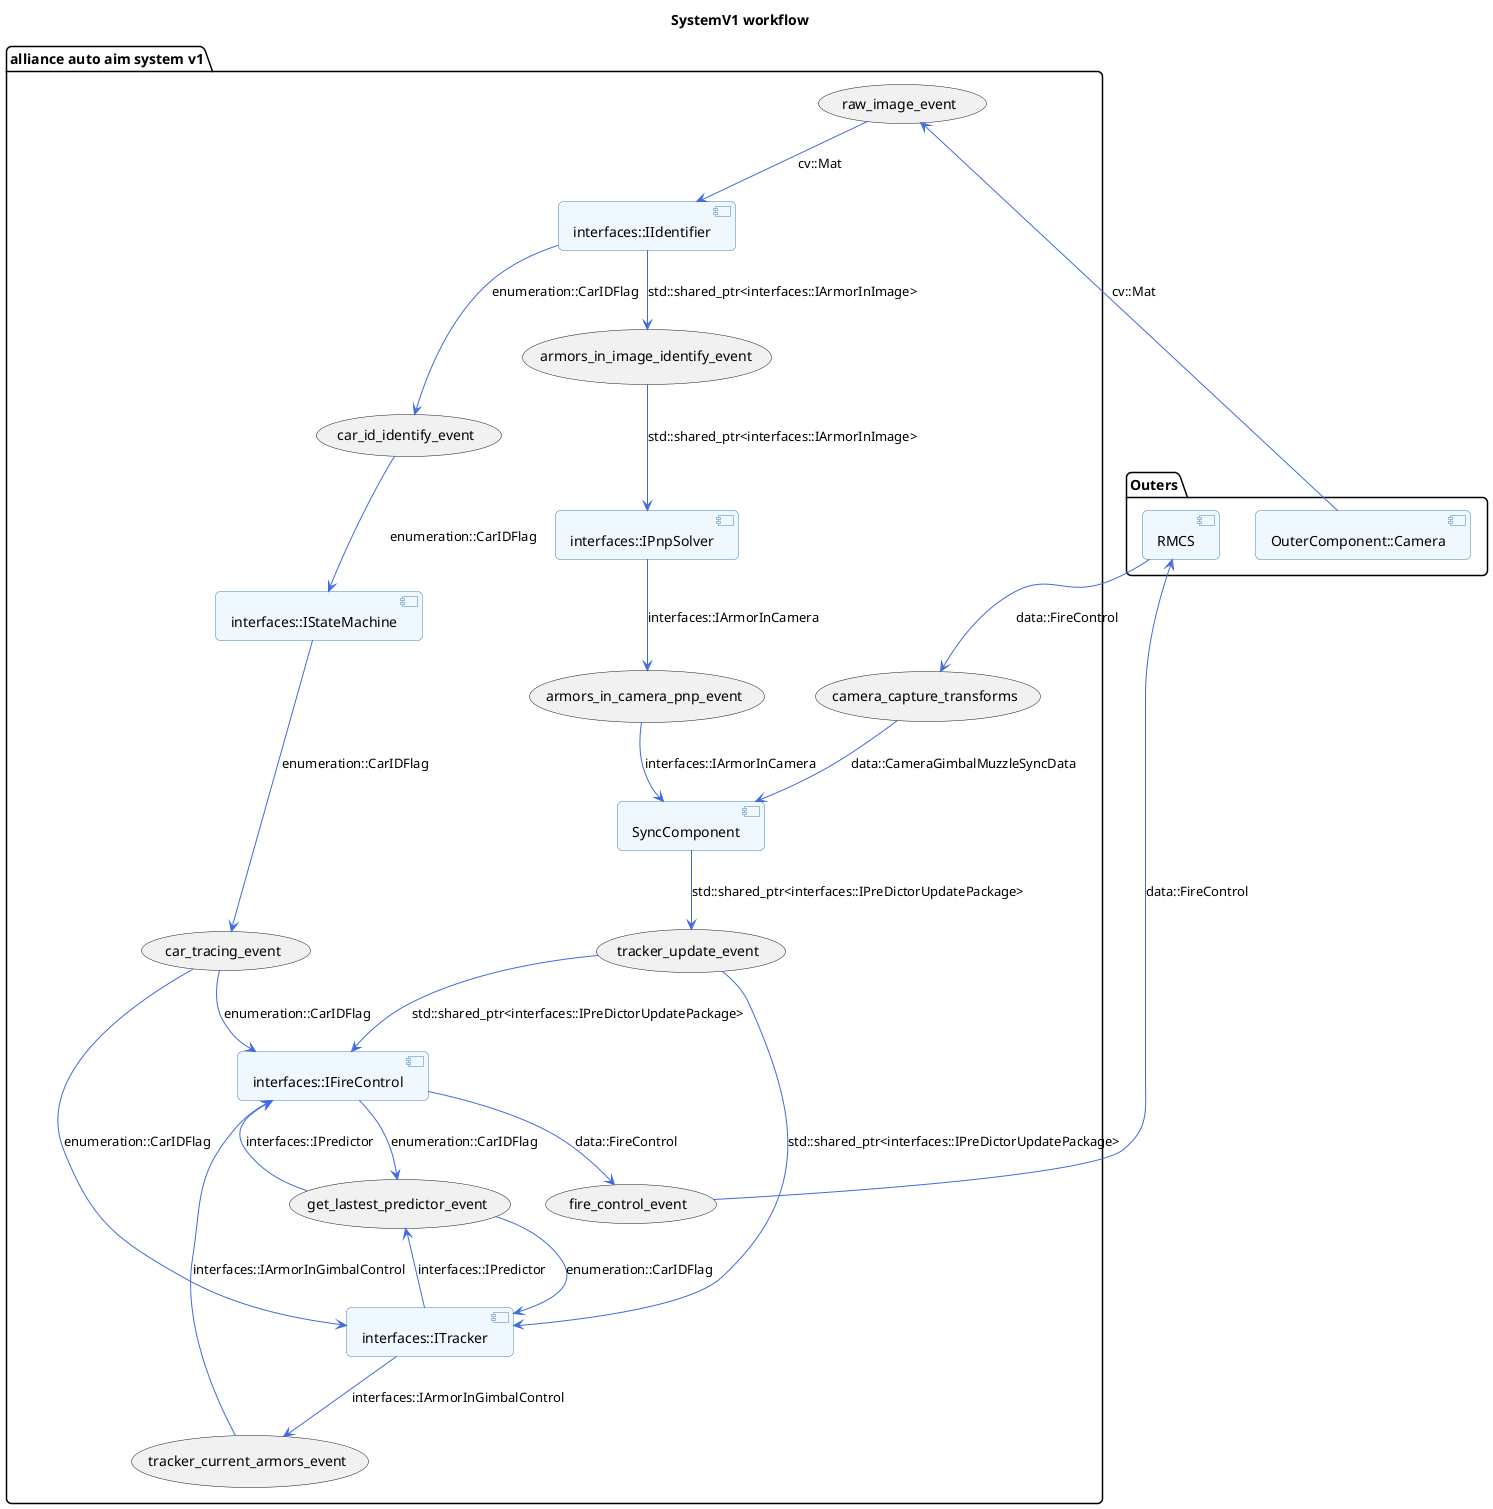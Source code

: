 @startuml SystemV1 workflow
skinparam roundCorner 10
skinparam shadowing false
skinparam defaultFontName Arial
skinparam component {
    BackgroundColor #F0F8FF
    BorderColor #4682B4
    ArrowColor #4169E1
}

title SystemV1 workflow


package "Outers"{
    [OuterComponent::Camera] as Camera
    [RMCS]
}
package "alliance auto aim system v1"{
[interfaces::IIdentifier] as Identifier
[interfaces::IFireControl] as FireControl
[interfaces::IStateMachine] as StateMachine
[interfaces::IPnpSolver] as PnpSolver
[interfaces::ITracker] as Tracker
[SyncComponent]
(raw_image_event)
(armors_in_image_identify_event)
(car_id_identify_event)
(armors_in_camera_pnp_event)
(car_tracing_event) 
(tracker_current_armors_event)
(tracker_update_event)
(camera_capture_transforms)
(get_lastest_predictor_event) 
(fire_control_event)
}

Camera --> raw_image_event : cv::Mat
raw_image_event --> Identifier : cv::Mat
Identifier --> armors_in_image_identify_event : std::shared_ptr<interfaces::IArmorInImage>
Identifier --> car_id_identify_event : enumeration::CarIDFlag
armors_in_image_identify_event --> PnpSolver : std::shared_ptr<interfaces::IArmorInImage>
PnpSolver --> armors_in_camera_pnp_event : interfaces::IArmorInCamera
car_id_identify_event --> StateMachine : enumeration::CarIDFlag
StateMachine --> car_tracing_event : enumeration::CarIDFlag
car_tracing_event --> FireControl : enumeration::CarIDFlag
car_tracing_event --> Tracker : enumeration::CarIDFlag
Tracker --> tracker_current_armors_event : interfaces::IArmorInGimbalControl
armors_in_camera_pnp_event --> SyncComponent : interfaces::IArmorInCamera
SyncComponent --> tracker_update_event : std::shared_ptr<interfaces::IPreDictorUpdatePackage>
camera_capture_transforms -->  SyncComponent : data::CameraGimbalMuzzleSyncData
tracker_update_event --> FireControl : std::shared_ptr<interfaces::IPreDictorUpdatePackage>
tracker_update_event --> Tracker : std::shared_ptr<interfaces::IPreDictorUpdatePackage>
tracker_current_armors_event --> FireControl :  interfaces::IArmorInGimbalControl
FireControl --> get_lastest_predictor_event : enumeration::CarIDFlag
get_lastest_predictor_event --> Tracker : enumeration::CarIDFlag
Tracker --> get_lastest_predictor_event : interfaces::IPredictor
get_lastest_predictor_event --> FireControl : interfaces::IPredictor
FireControl --> fire_control_event : data::FireControl
fire_control_event --> RMCS  : data::FireControl
RMCS --> camera_capture_transforms : data::FireControl
@enduml